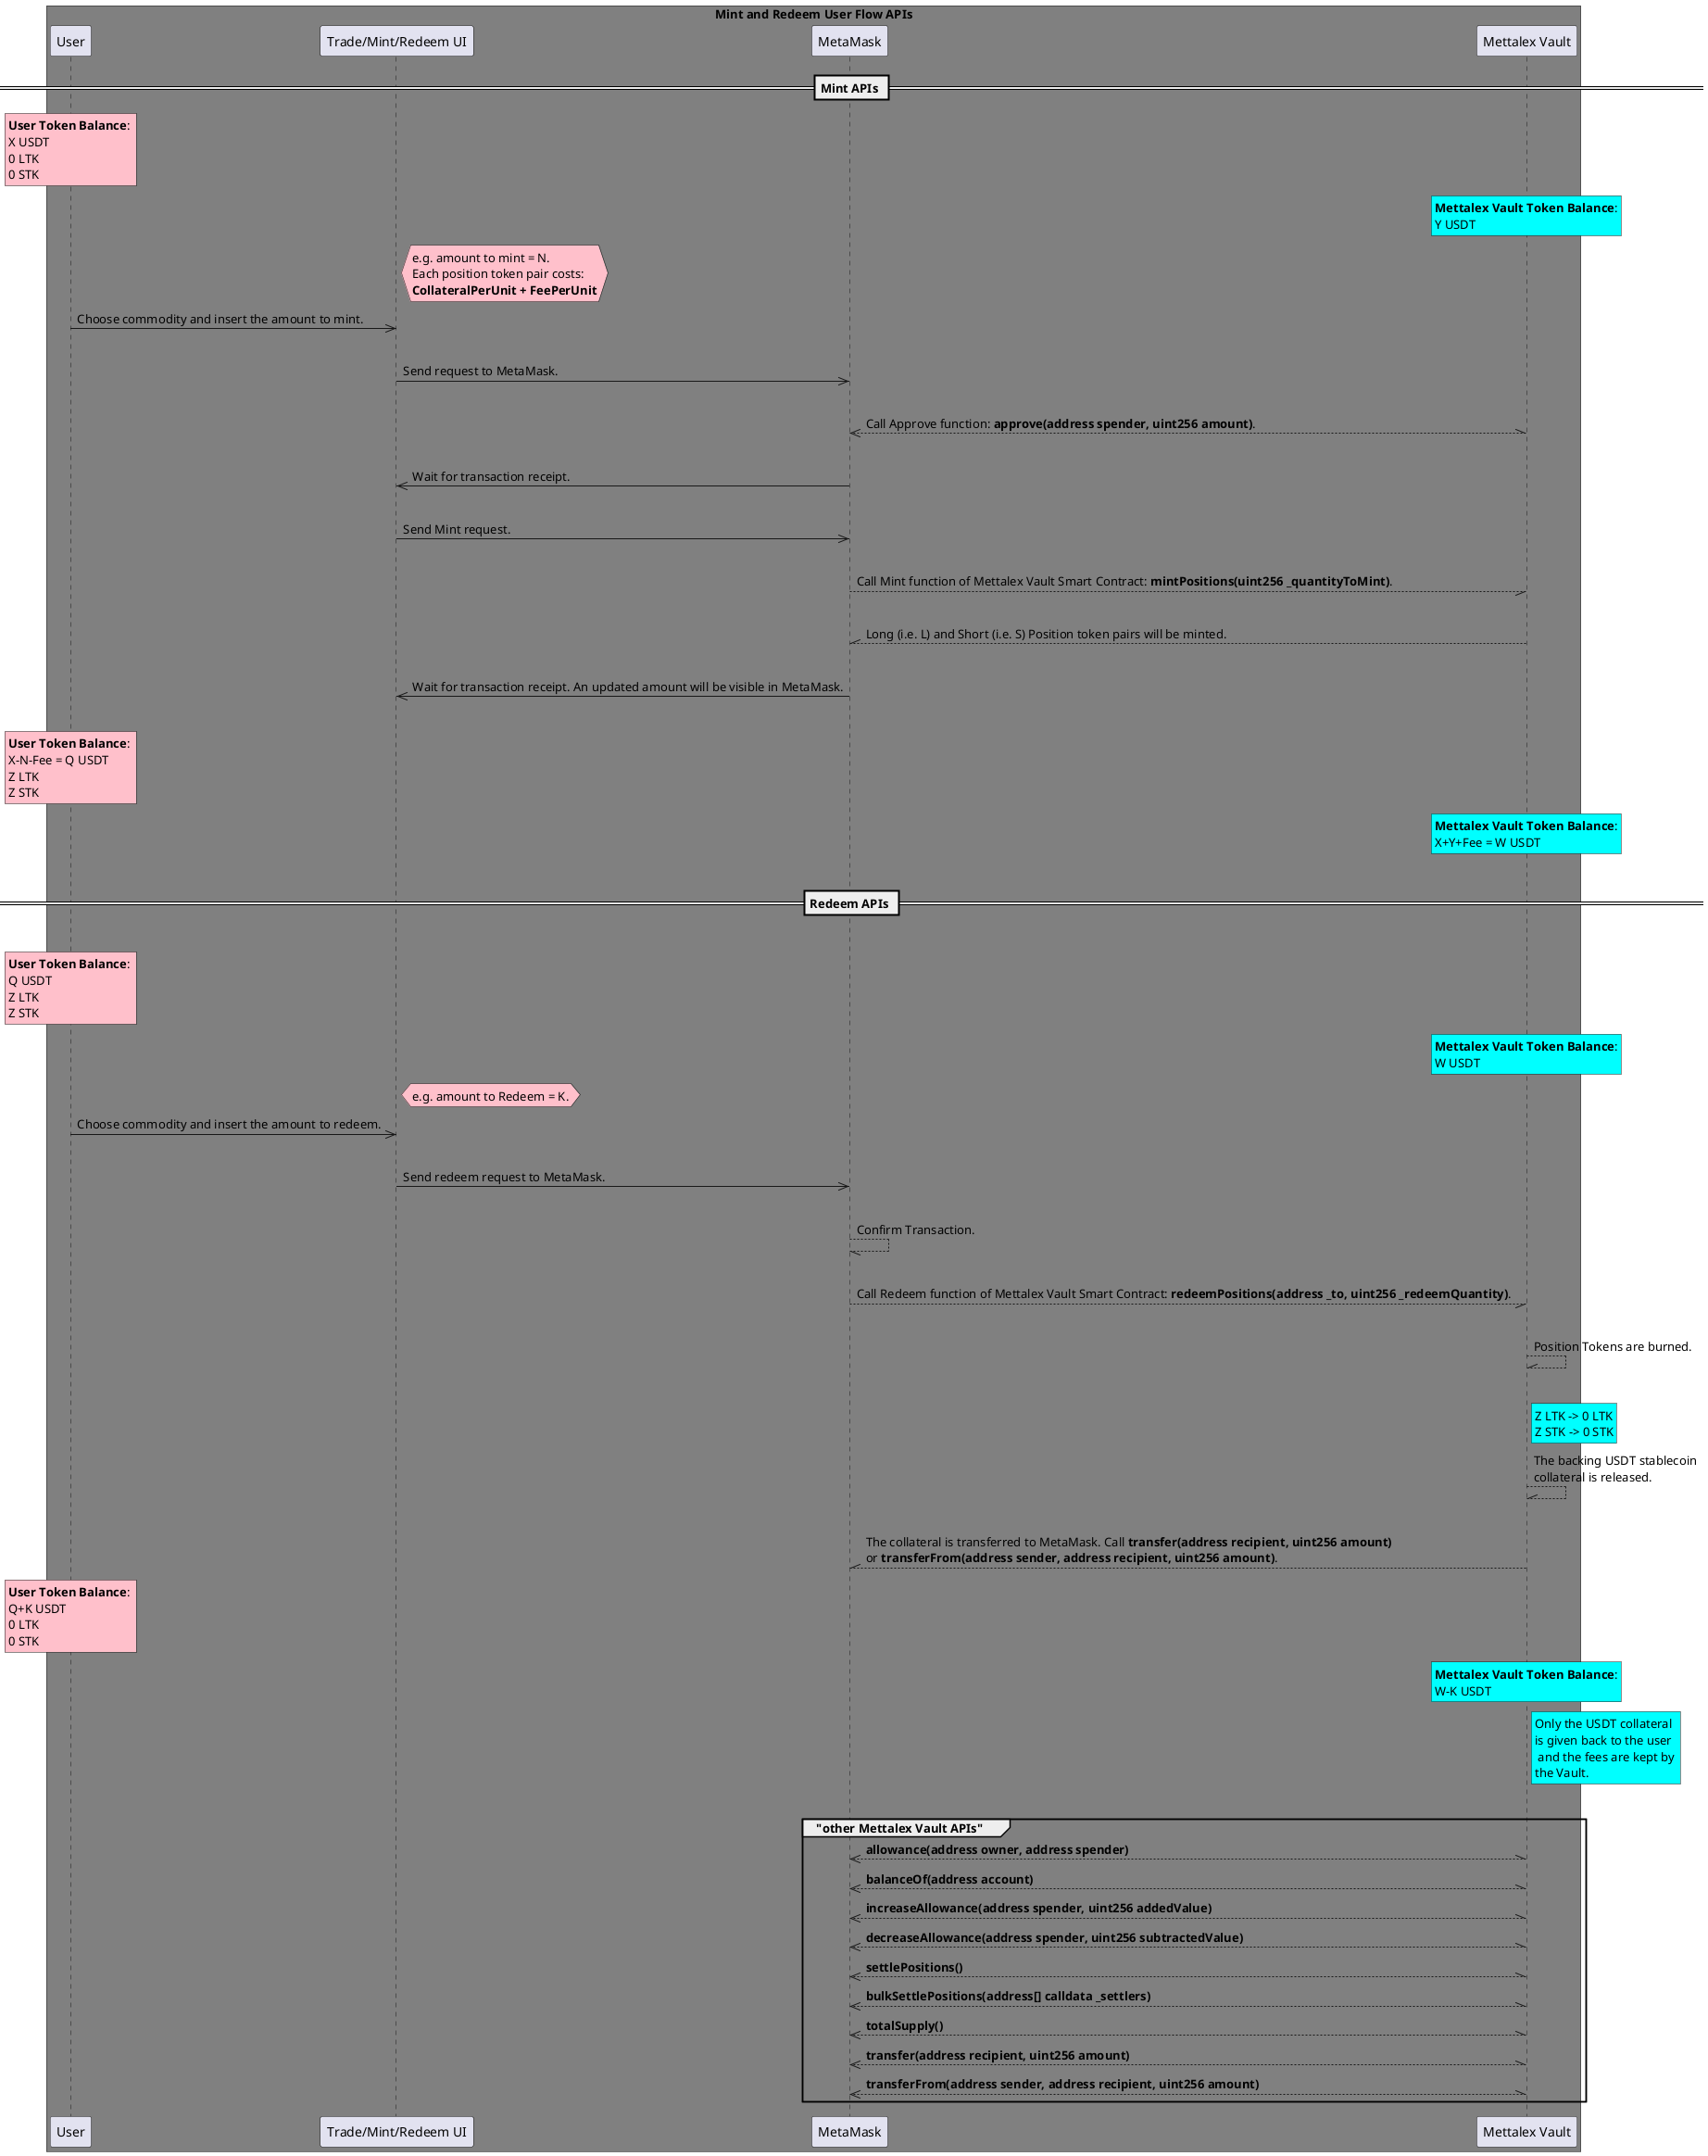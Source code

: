 @startuml

box "Mint and Redeem User Flow APIs" #grey
participant "User" as user
participant "Trade/Mint/Redeem UI" as UI
participant "MetaMask" as MM
participant "Mettalex Vault" as MV

end box

== Mint APIs ==
rnote over user #pink: **User Token Balance**: \nX USDT \n0 LTK \n0 STK
rnote over MV #aqua: **Mettalex Vault Token Balance**:\nY USDT

hnote right of UI #pink: e.g. amount to mint = N.\nEach position token pair costs:\n**CollateralPerUnit + FeePerUnit**

user ->> UI: Choose commodity and insert the amount to mint.
|||
UI ->> MM: Send request to MetaMask.
|||
MM //--\\ MV: Call Approve function: **approve(address spender, uint256 amount)**.
|||
MM ->> UI: Wait for transaction receipt.
|||
UI ->> MM: Send Mint request.
|||
MM --// MV: Call Mint function of Mettalex Vault Smart Contract: **mintPositions(uint256 _quantityToMint)**.
|||
MV --\\ MM: Long (i.e. L) and Short (i.e. S) Position token pairs will be minted.
|||
MM ->> UI: Wait for transaction receipt. An updated amount will be visible in MetaMask.
|||
rnote over user #pink: **User Token Balance**: \nX-N-Fee = Q USDT \nZ LTK \nZ STK
rnote over MV #aqua: **Mettalex Vault Token Balance**:\nX+Y+Fee = W USDT
|||
== Redeem APIs ==
|||
rnote over user #pink: **User Token Balance**: \nQ USDT \nZ LTK \nZ STK
rnote over MV #aqua: **Mettalex Vault Token Balance**:\nW USDT

hnote right of UI #pink: e.g. amount to Redeem = K.

user ->> UI: Choose commodity and insert the amount to redeem.
|||
UI ->> MM: Send redeem request to MetaMask.
|||
MM --// MM: Confirm Transaction.
|||
MM --// MV: Call Redeem function of Mettalex Vault Smart Contract: **redeemPositions(address _to, uint256 _redeemQuantity)**.
|||
MV --\\ MV: Position Tokens are burned.
|||
rnote right of MV #aqua: Z LTK -> 0 LTK\nZ STK -> 0 STK

MV --\\ MV: The backing USDT stablecoin\ncollateral is released.
|||
MV --\\ MM: The collateral is transferred to MetaMask. Call **transfer(address recipient, uint256 amount)**\nor **transferFrom(address sender, address recipient, uint256 amount)**.

rnote over user #pink: **User Token Balance**: \nQ+K USDT \n0 LTK \n0 STK
rnote over MV #aqua: **Mettalex Vault Token Balance**:\nW-K USDT
rnote right of MV #aqua: Only the USDT collateral\nis given back to the user\n and the fees are kept by \nthe Vault.
|||
group "other Mettalex Vault APIs"
MM //--\\ MV: **allowance(address owner, address spender)**
MM //--\\ MV: **balanceOf(address account)**
MM //--\\ MV: **increaseAllowance(address spender, uint256 addedValue)**
MM //--\\ MV: **decreaseAllowance(address spender, uint256 subtractedValue)**
MM //--\\ MV: **settlePositions()**
MM //--\\ MV: **bulkSettlePositions(address[] calldata _settlers)**
MM //--\\ MV: **totalSupply()**
MM //--\\ MV: **transfer(address recipient, uint256 amount)**
MM //--\\ MV: **transferFrom(address sender, address recipient, uint256 amount)**

end group


@enduml

